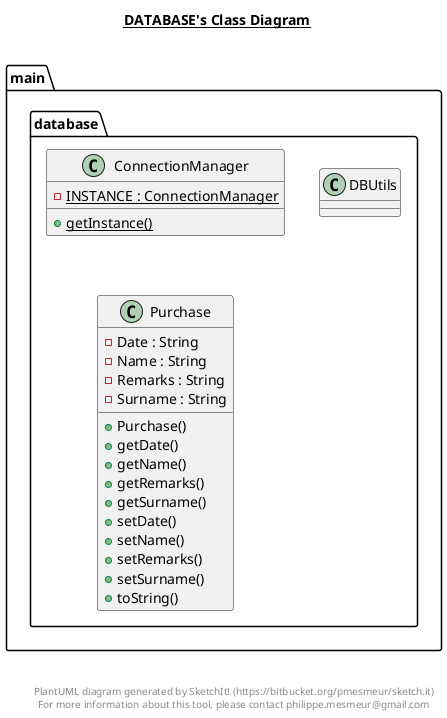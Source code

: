 @startuml

title __DATABASE's Class Diagram__\n

  namespace main {
    namespace database {
      class main.database.ConnectionManager {
          {static} - INSTANCE : ConnectionManager
          {static} + getInstance()
      }
    }
  }
  

  namespace main {
    namespace database {
      class main.database.DBUtils {
      }
    }
  }
  

  namespace main {
    namespace database {
      class main.database.Purchase {
          - Date : String
          - Name : String
          - Remarks : String
          - Surname : String
          + Purchase()
          + getDate()
          + getName()
          + getRemarks()
          + getSurname()
          + setDate()
          + setName()
          + setRemarks()
          + setSurname()
          + toString()
      }
    }
  }
  



right footer


PlantUML diagram generated by SketchIt! (https://bitbucket.org/pmesmeur/sketch.it)
For more information about this tool, please contact philippe.mesmeur@gmail.com
endfooter

@enduml
